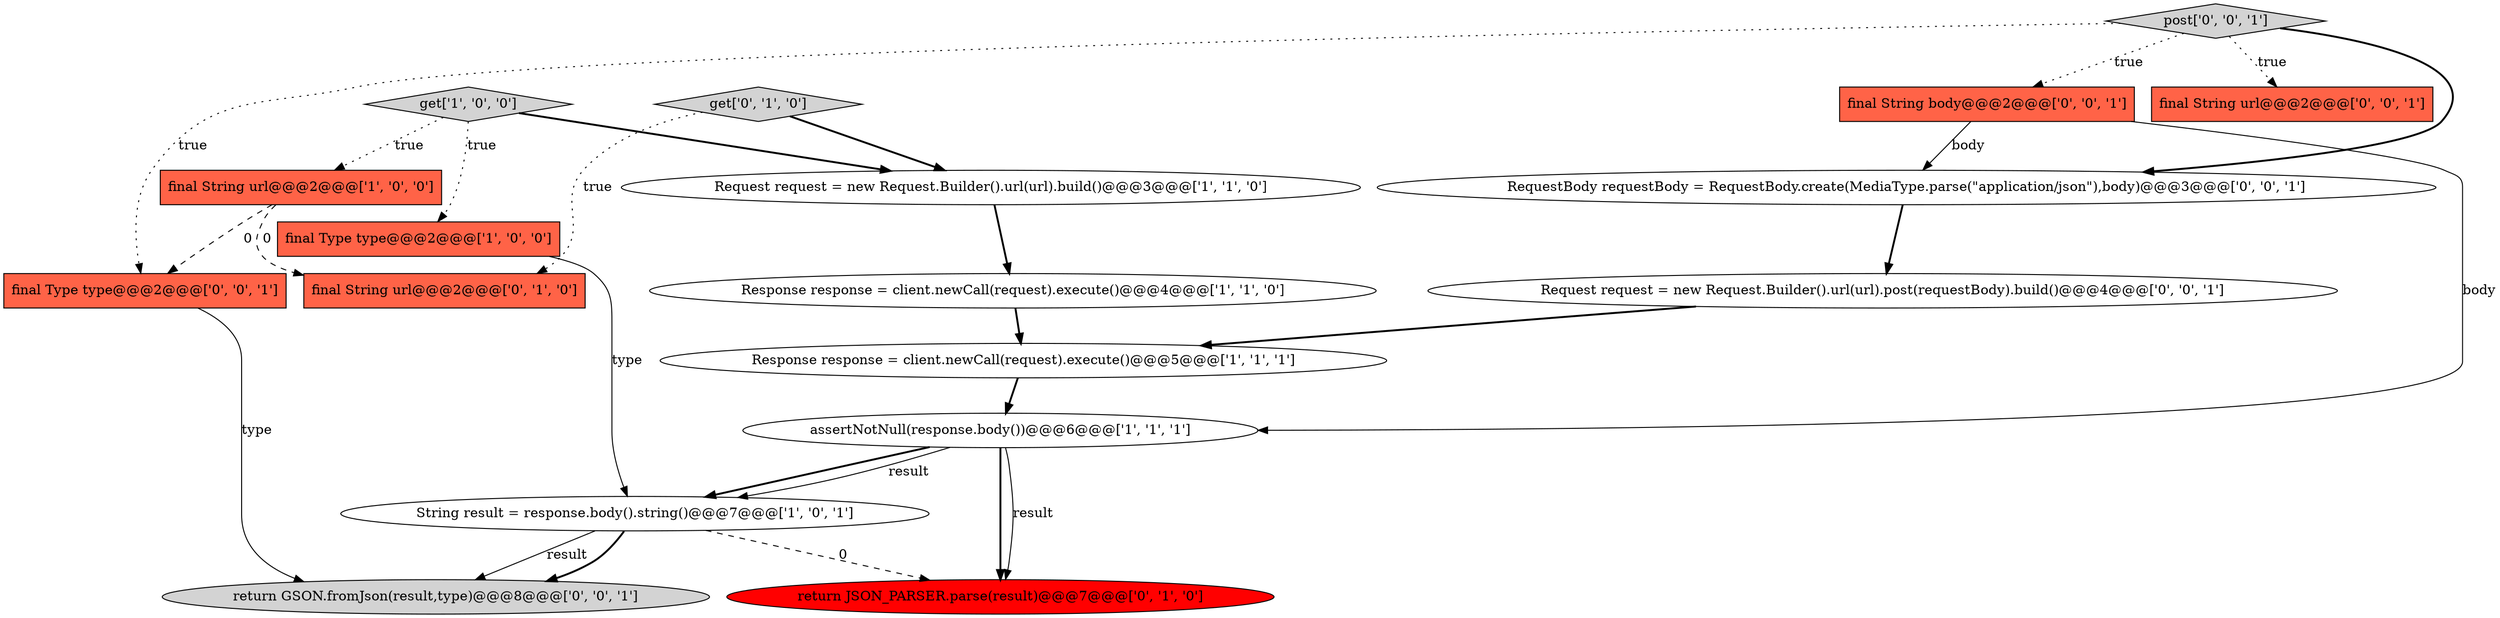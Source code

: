 digraph {
17 [style = filled, label = "final Type type@@@2@@@['0', '0', '1']", fillcolor = tomato, shape = box image = "AAA0AAABBB3BBB"];
16 [style = filled, label = "final String body@@@2@@@['0', '0', '1']", fillcolor = tomato, shape = box image = "AAA0AAABBB3BBB"];
5 [style = filled, label = "Request request = new Request.Builder().url(url).build()@@@3@@@['1', '1', '0']", fillcolor = white, shape = ellipse image = "AAA0AAABBB1BBB"];
6 [style = filled, label = "final String url@@@2@@@['1', '0', '0']", fillcolor = tomato, shape = box image = "AAA1AAABBB1BBB"];
0 [style = filled, label = "get['1', '0', '0']", fillcolor = lightgray, shape = diamond image = "AAA0AAABBB1BBB"];
10 [style = filled, label = "return JSON_PARSER.parse(result)@@@7@@@['0', '1', '0']", fillcolor = red, shape = ellipse image = "AAA1AAABBB2BBB"];
11 [style = filled, label = "post['0', '0', '1']", fillcolor = lightgray, shape = diamond image = "AAA0AAABBB3BBB"];
14 [style = filled, label = "final String url@@@2@@@['0', '0', '1']", fillcolor = tomato, shape = box image = "AAA0AAABBB3BBB"];
7 [style = filled, label = "Response response = client.newCall(request).execute()@@@5@@@['1', '1', '1']", fillcolor = white, shape = ellipse image = "AAA0AAABBB1BBB"];
9 [style = filled, label = "final String url@@@2@@@['0', '1', '0']", fillcolor = tomato, shape = box image = "AAA1AAABBB2BBB"];
15 [style = filled, label = "return GSON.fromJson(result,type)@@@8@@@['0', '0', '1']", fillcolor = lightgray, shape = ellipse image = "AAA0AAABBB3BBB"];
13 [style = filled, label = "Request request = new Request.Builder().url(url).post(requestBody).build()@@@4@@@['0', '0', '1']", fillcolor = white, shape = ellipse image = "AAA0AAABBB3BBB"];
3 [style = filled, label = "String result = response.body().string()@@@7@@@['1', '0', '1']", fillcolor = white, shape = ellipse image = "AAA0AAABBB1BBB"];
4 [style = filled, label = "Response response = client.newCall(request).execute()@@@4@@@['1', '1', '0']", fillcolor = white, shape = ellipse image = "AAA0AAABBB1BBB"];
8 [style = filled, label = "get['0', '1', '0']", fillcolor = lightgray, shape = diamond image = "AAA0AAABBB2BBB"];
2 [style = filled, label = "assertNotNull(response.body())@@@6@@@['1', '1', '1']", fillcolor = white, shape = ellipse image = "AAA0AAABBB1BBB"];
1 [style = filled, label = "final Type type@@@2@@@['1', '0', '0']", fillcolor = tomato, shape = box image = "AAA0AAABBB1BBB"];
12 [style = filled, label = "RequestBody requestBody = RequestBody.create(MediaType.parse(\"application/json\"),body)@@@3@@@['0', '0', '1']", fillcolor = white, shape = ellipse image = "AAA0AAABBB3BBB"];
16->2 [style = solid, label="body"];
16->12 [style = solid, label="body"];
2->3 [style = bold, label=""];
6->9 [style = dashed, label="0"];
11->14 [style = dotted, label="true"];
3->15 [style = solid, label="result"];
11->17 [style = dotted, label="true"];
11->12 [style = bold, label=""];
3->15 [style = bold, label=""];
6->17 [style = dashed, label="0"];
2->10 [style = bold, label=""];
0->6 [style = dotted, label="true"];
4->7 [style = bold, label=""];
12->13 [style = bold, label=""];
8->5 [style = bold, label=""];
1->3 [style = solid, label="type"];
7->2 [style = bold, label=""];
13->7 [style = bold, label=""];
0->1 [style = dotted, label="true"];
5->4 [style = bold, label=""];
2->10 [style = solid, label="result"];
11->16 [style = dotted, label="true"];
3->10 [style = dashed, label="0"];
17->15 [style = solid, label="type"];
8->9 [style = dotted, label="true"];
2->3 [style = solid, label="result"];
0->5 [style = bold, label=""];
}
